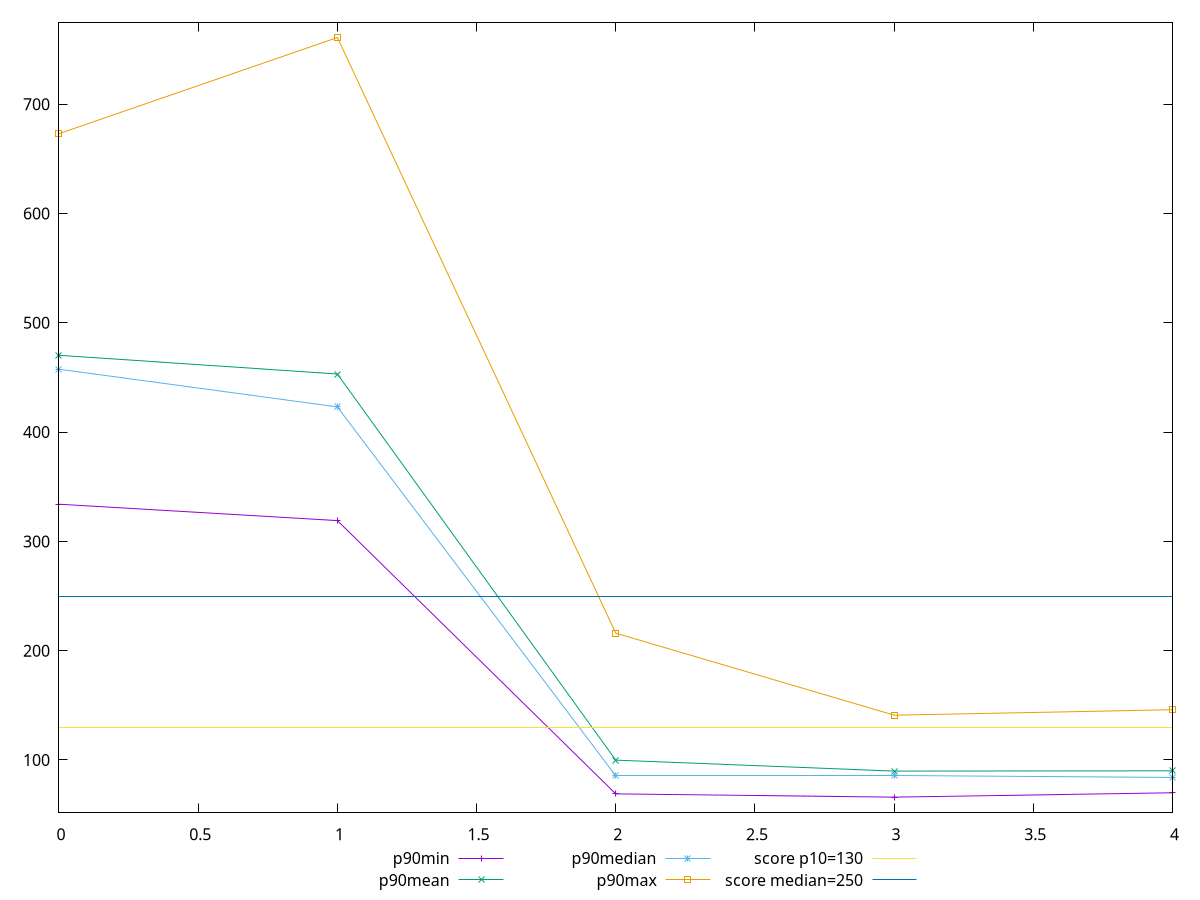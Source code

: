 reset

$p90Min <<EOF
0 334
1 319
2 69
3 66
4 70
EOF

$p90Mean <<EOF
0 470.2340425531915
1 453.09574468085106
2 99.8563829787234
3 89.82978723404256
4 90.08510638297872
EOF

$p90Median <<EOF
0 457.5
1 422.99999999999955
2 86
3 86
4 84
EOF

$p90Max <<EOF
0 672.9999999999982
1 760.9999999999982
2 216.00000000000023
3 141
4 146
EOF

set key outside below
set xrange [0:4]
set yrange [52.10000000000004:774.8999999999982]
set trange [52.10000000000004:774.8999999999982]
set terminal svg size 640, 560 enhanced background rgb 'white'
set output "report_00017_2021-02-10T15-08-03.406Z/max-potential-fid/progression/value.svg"

plot $p90Min title "p90min" with linespoints, \
     $p90Mean title "p90mean" with linespoints, \
     $p90Median title "p90median" with linespoints, \
     $p90Max title "p90max" with linespoints, \
     130 title "score p10=130", \
     250 title "score median=250"

reset
